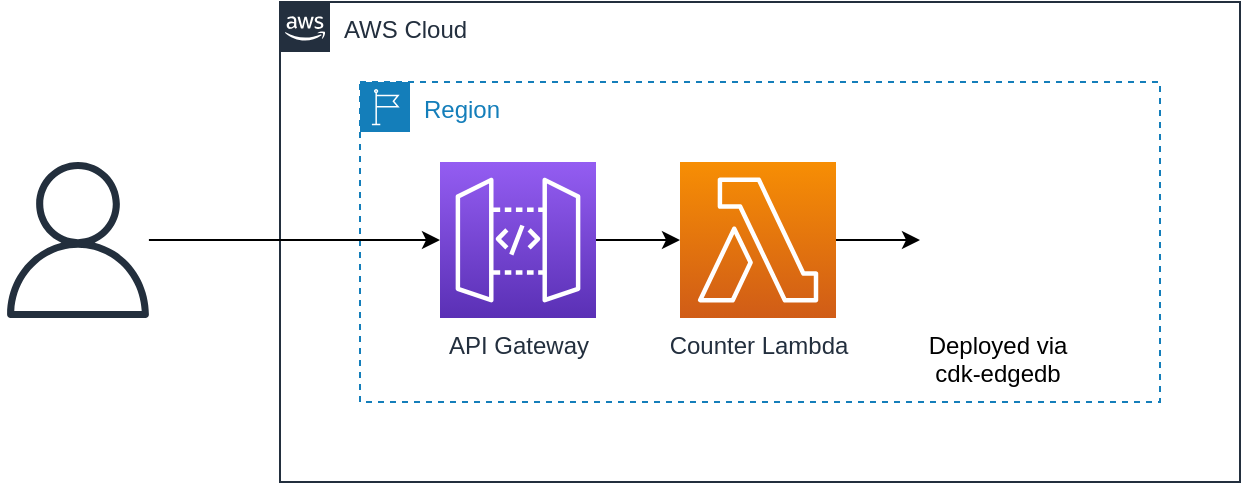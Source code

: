 <mxfile version="16.5.1" type="device"><diagram id="Ht1M8jgEwFfnCIfOTk4-" name="Page-1"><mxGraphModel dx="1422" dy="3386" grid="1" gridSize="10" guides="1" tooltips="1" connect="1" arrows="1" fold="1" page="1" pageScale="1" pageWidth="1169" pageHeight="827" math="0" shadow="0"><root><mxCell id="0"/><mxCell id="1" parent="0"/><mxCell id="LNfp3F9oagbTBctVATYr-32" value="AWS Cloud" style="points=[[0,0],[0.25,0],[0.5,0],[0.75,0],[1,0],[1,0.25],[1,0.5],[1,0.75],[1,1],[0.75,1],[0.5,1],[0.25,1],[0,1],[0,0.75],[0,0.5],[0,0.25]];outlineConnect=0;gradientColor=none;html=1;whiteSpace=wrap;fontSize=12;fontStyle=0;shape=mxgraph.aws4.group;grIcon=mxgraph.aws4.group_aws_cloud_alt;strokeColor=#232F3E;fillColor=none;verticalAlign=top;align=left;spacingLeft=30;fontColor=#232F3E;dashed=0;labelBackgroundColor=#ffffff;container=1;pointerEvents=0;collapsible=0;recursiveResize=0;" vertex="1" parent="1"><mxGeometry x="360" y="-2280" width="480" height="240" as="geometry"/></mxCell><mxCell id="LNfp3F9oagbTBctVATYr-33" value="Region" style="points=[[0,0],[0.25,0],[0.5,0],[0.75,0],[1,0],[1,0.25],[1,0.5],[1,0.75],[1,1],[0.75,1],[0.5,1],[0.25,1],[0,1],[0,0.75],[0,0.5],[0,0.25]];outlineConnect=0;gradientColor=none;html=1;whiteSpace=wrap;fontSize=12;fontStyle=0;container=1;pointerEvents=0;collapsible=0;recursiveResize=0;shape=mxgraph.aws4.group;grIcon=mxgraph.aws4.group_region;strokeColor=#147EBA;fillColor=none;verticalAlign=top;align=left;spacingLeft=30;fontColor=#147EBA;dashed=1;" vertex="1" parent="LNfp3F9oagbTBctVATYr-32"><mxGeometry x="40" y="40" width="400" height="160" as="geometry"/></mxCell><mxCell id="LNfp3F9oagbTBctVATYr-67" value="" style="edgeStyle=orthogonalEdgeStyle;rounded=0;orthogonalLoop=1;jettySize=auto;html=1;" edge="1" parent="LNfp3F9oagbTBctVATYr-33" source="LNfp3F9oagbTBctVATYr-60" target="LNfp3F9oagbTBctVATYr-61"><mxGeometry relative="1" as="geometry"/></mxCell><mxCell id="LNfp3F9oagbTBctVATYr-60" value="API Gateway" style="sketch=0;points=[[0,0,0],[0.25,0,0],[0.5,0,0],[0.75,0,0],[1,0,0],[0,1,0],[0.25,1,0],[0.5,1,0],[0.75,1,0],[1,1,0],[0,0.25,0],[0,0.5,0],[0,0.75,0],[1,0.25,0],[1,0.5,0],[1,0.75,0]];outlineConnect=0;fontColor=#232F3E;gradientColor=#945DF2;gradientDirection=north;fillColor=#5A30B5;strokeColor=#ffffff;dashed=0;verticalLabelPosition=bottom;verticalAlign=top;align=center;html=1;fontSize=12;fontStyle=0;aspect=fixed;shape=mxgraph.aws4.resourceIcon;resIcon=mxgraph.aws4.api_gateway;labelBackgroundColor=default;" vertex="1" parent="LNfp3F9oagbTBctVATYr-33"><mxGeometry x="40" y="40" width="78" height="78" as="geometry"/></mxCell><mxCell id="LNfp3F9oagbTBctVATYr-62" value="Deployed via&#10;cdk-edgedb" style="shape=image;verticalLabelPosition=bottom;labelBackgroundColor=default;verticalAlign=top;aspect=fixed;imageAspect=0;image=https://pbs.twimg.com/profile_images/1251198578011148288/0XagcHJC_400x400.jpg;" vertex="1" parent="LNfp3F9oagbTBctVATYr-33"><mxGeometry x="280" y="40" width="78" height="78" as="geometry"/></mxCell><mxCell id="LNfp3F9oagbTBctVATYr-61" value="Counter Lambda" style="sketch=0;points=[[0,0,0],[0.25,0,0],[0.5,0,0],[0.75,0,0],[1,0,0],[0,1,0],[0.25,1,0],[0.5,1,0],[0.75,1,0],[1,1,0],[0,0.25,0],[0,0.5,0],[0,0.75,0],[1,0.25,0],[1,0.5,0],[1,0.75,0]];outlineConnect=0;fontColor=#232F3E;gradientColor=#F78E04;gradientDirection=north;fillColor=#D05C17;strokeColor=#ffffff;dashed=0;verticalLabelPosition=bottom;verticalAlign=top;align=center;html=1;fontSize=12;fontStyle=0;aspect=fixed;shape=mxgraph.aws4.resourceIcon;resIcon=mxgraph.aws4.lambda;labelBackgroundColor=default;" vertex="1" parent="LNfp3F9oagbTBctVATYr-33"><mxGeometry x="160" y="40" width="78" height="78" as="geometry"/></mxCell><mxCell id="LNfp3F9oagbTBctVATYr-66" value="" style="edgeStyle=orthogonalEdgeStyle;rounded=0;orthogonalLoop=1;jettySize=auto;html=1;" edge="1" parent="LNfp3F9oagbTBctVATYr-33" source="LNfp3F9oagbTBctVATYr-61" target="LNfp3F9oagbTBctVATYr-62"><mxGeometry relative="1" as="geometry"/></mxCell><mxCell id="LNfp3F9oagbTBctVATYr-64" style="edgeStyle=orthogonalEdgeStyle;rounded=0;orthogonalLoop=1;jettySize=auto;html=1;entryX=0;entryY=0.5;entryDx=0;entryDy=0;entryPerimeter=0;" edge="1" parent="1" source="LNfp3F9oagbTBctVATYr-63" target="LNfp3F9oagbTBctVATYr-60"><mxGeometry relative="1" as="geometry"><Array as="points"/></mxGeometry></mxCell><mxCell id="LNfp3F9oagbTBctVATYr-63" value="" style="sketch=0;outlineConnect=0;fontColor=#232F3E;gradientColor=none;fillColor=#232F3D;strokeColor=none;dashed=0;verticalLabelPosition=bottom;verticalAlign=top;align=center;html=1;fontSize=12;fontStyle=0;aspect=fixed;pointerEvents=1;shape=mxgraph.aws4.user;labelBackgroundColor=default;" vertex="1" parent="1"><mxGeometry x="220" y="-2200" width="78" height="78" as="geometry"/></mxCell></root></mxGraphModel></diagram></mxfile>